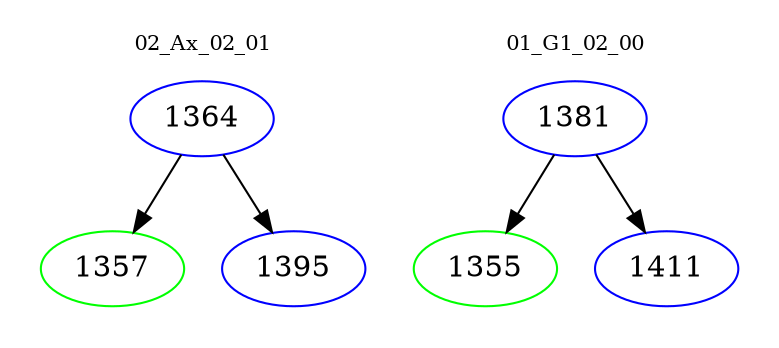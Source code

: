 digraph{
subgraph cluster_0 {
color = white
label = "02_Ax_02_01";
fontsize=10;
T0_1364 [label="1364", color="blue"]
T0_1364 -> T0_1357 [color="black"]
T0_1357 [label="1357", color="green"]
T0_1364 -> T0_1395 [color="black"]
T0_1395 [label="1395", color="blue"]
}
subgraph cluster_1 {
color = white
label = "01_G1_02_00";
fontsize=10;
T1_1381 [label="1381", color="blue"]
T1_1381 -> T1_1355 [color="black"]
T1_1355 [label="1355", color="green"]
T1_1381 -> T1_1411 [color="black"]
T1_1411 [label="1411", color="blue"]
}
}
